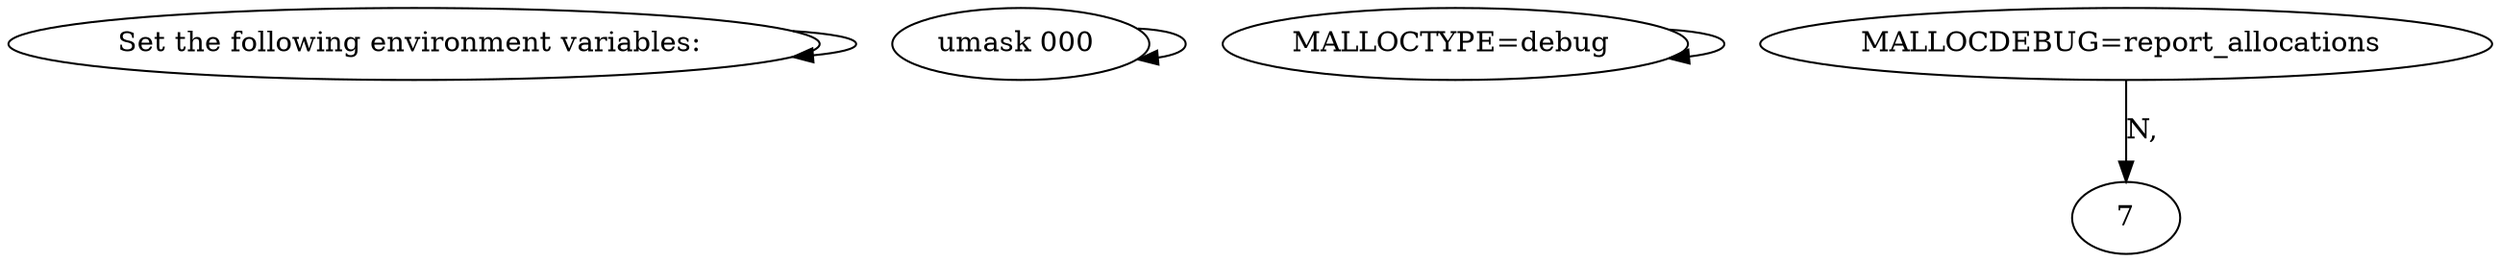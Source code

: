 digraph {
0 [label="Set the following environment variables: "];
0 -> 0
2 [label="umask 000 "];
2 -> 2
4 [label="MALLOCTYPE=debug "];
4 -> 4
6 [label="MALLOCDEBUG=report_allocations "];
6 -> 7 [label="N,"];
}
